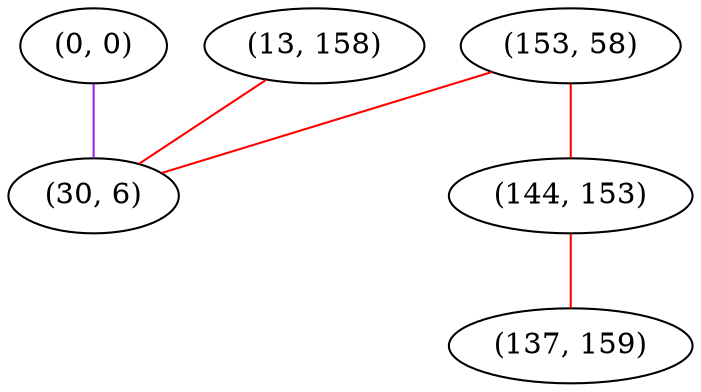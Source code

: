 graph "" {
"(0, 0)";
"(153, 58)";
"(144, 153)";
"(137, 159)";
"(13, 158)";
"(30, 6)";
"(0, 0)" -- "(30, 6)"  [color=purple, key=0, weight=4];
"(153, 58)" -- "(144, 153)"  [color=red, key=0, weight=1];
"(153, 58)" -- "(30, 6)"  [color=red, key=0, weight=1];
"(144, 153)" -- "(137, 159)"  [color=red, key=0, weight=1];
"(13, 158)" -- "(30, 6)"  [color=red, key=0, weight=1];
}

